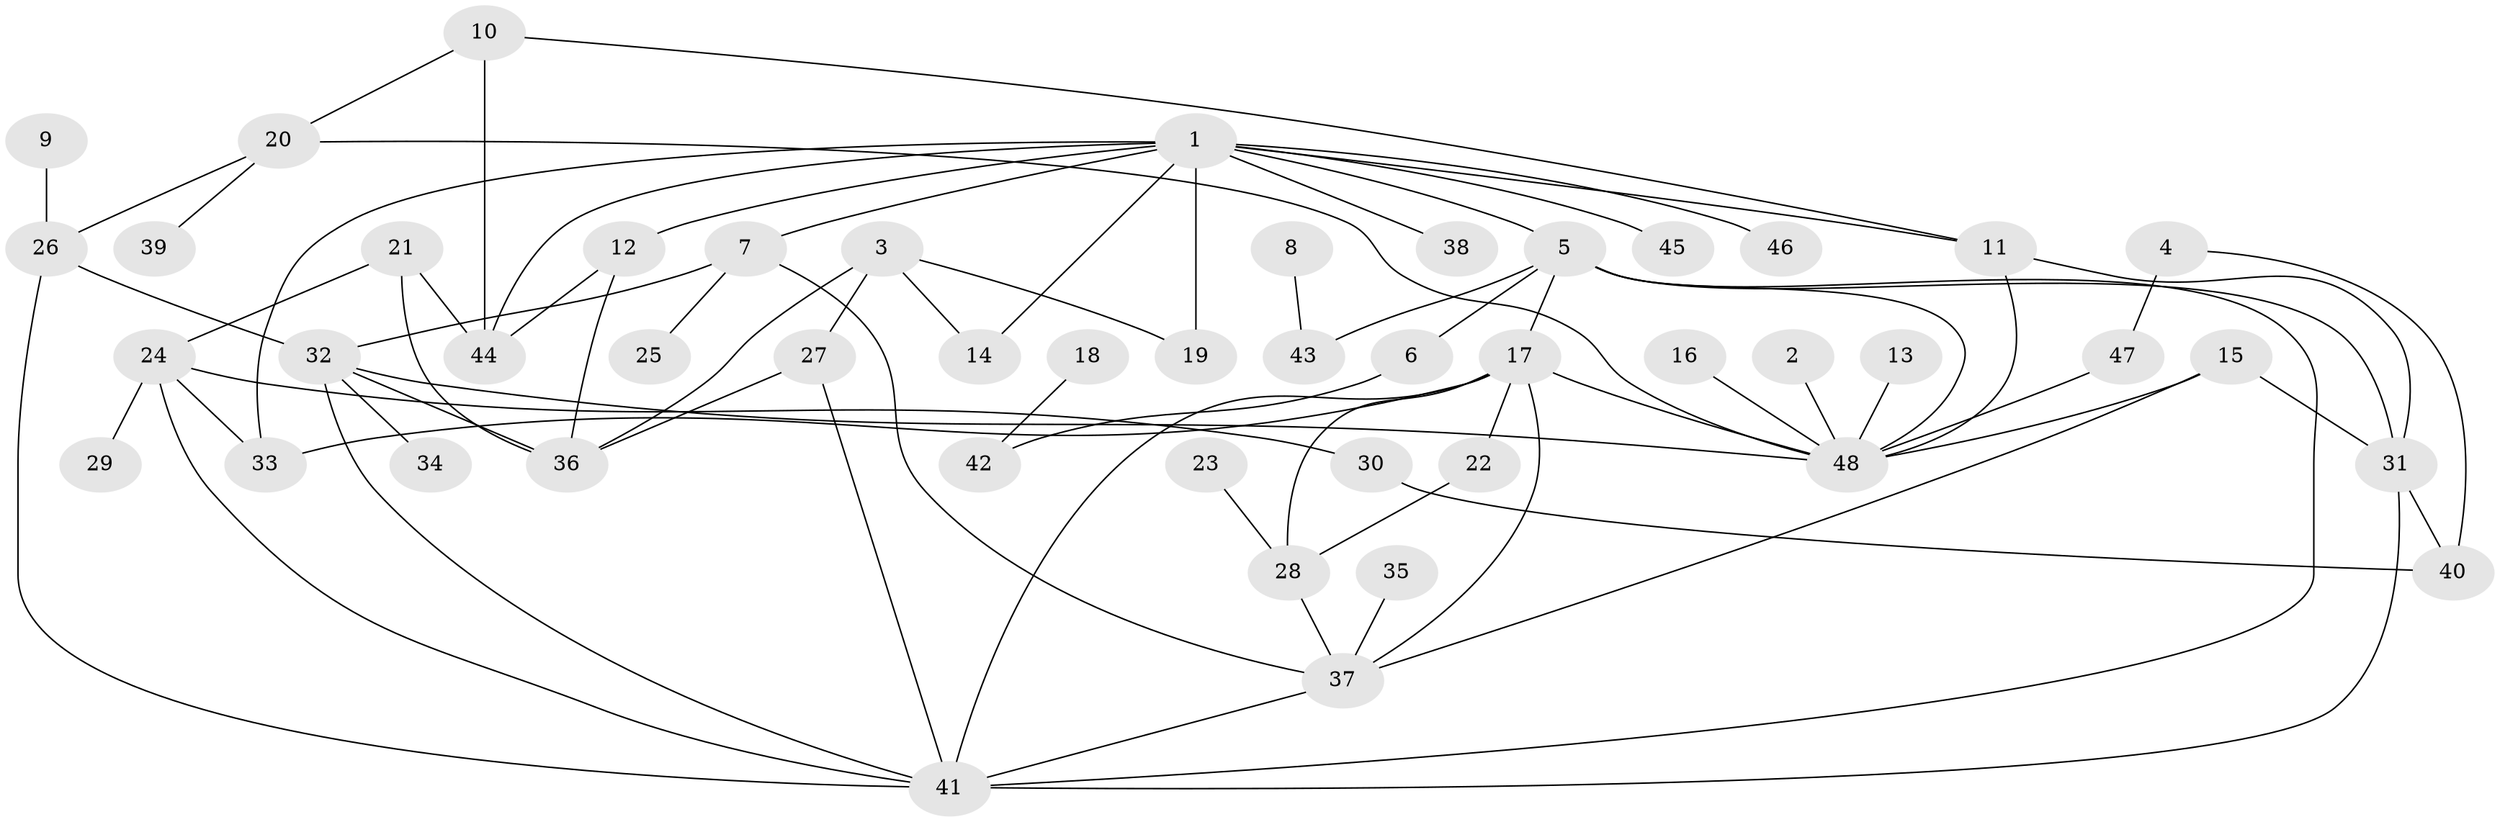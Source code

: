 // original degree distribution, {8: 0.010526315789473684, 7: 0.031578947368421054, 4: 0.12631578947368421, 3: 0.18947368421052632, 5: 0.08421052631578947, 2: 0.29473684210526313, 1: 0.2631578947368421}
// Generated by graph-tools (version 1.1) at 2025/49/03/09/25 03:49:17]
// undirected, 48 vertices, 76 edges
graph export_dot {
graph [start="1"]
  node [color=gray90,style=filled];
  1;
  2;
  3;
  4;
  5;
  6;
  7;
  8;
  9;
  10;
  11;
  12;
  13;
  14;
  15;
  16;
  17;
  18;
  19;
  20;
  21;
  22;
  23;
  24;
  25;
  26;
  27;
  28;
  29;
  30;
  31;
  32;
  33;
  34;
  35;
  36;
  37;
  38;
  39;
  40;
  41;
  42;
  43;
  44;
  45;
  46;
  47;
  48;
  1 -- 5 [weight=1.0];
  1 -- 7 [weight=1.0];
  1 -- 11 [weight=1.0];
  1 -- 12 [weight=1.0];
  1 -- 14 [weight=1.0];
  1 -- 19 [weight=1.0];
  1 -- 33 [weight=1.0];
  1 -- 38 [weight=1.0];
  1 -- 44 [weight=1.0];
  1 -- 45 [weight=1.0];
  1 -- 46 [weight=1.0];
  2 -- 48 [weight=1.0];
  3 -- 14 [weight=1.0];
  3 -- 19 [weight=1.0];
  3 -- 27 [weight=1.0];
  3 -- 36 [weight=1.0];
  4 -- 40 [weight=1.0];
  4 -- 47 [weight=1.0];
  5 -- 6 [weight=1.0];
  5 -- 17 [weight=1.0];
  5 -- 31 [weight=1.0];
  5 -- 41 [weight=1.0];
  5 -- 43 [weight=1.0];
  5 -- 48 [weight=1.0];
  6 -- 42 [weight=1.0];
  7 -- 25 [weight=1.0];
  7 -- 32 [weight=1.0];
  7 -- 37 [weight=1.0];
  8 -- 43 [weight=1.0];
  9 -- 26 [weight=1.0];
  10 -- 11 [weight=1.0];
  10 -- 20 [weight=1.0];
  10 -- 44 [weight=1.0];
  11 -- 31 [weight=1.0];
  11 -- 48 [weight=1.0];
  12 -- 36 [weight=1.0];
  12 -- 44 [weight=1.0];
  13 -- 48 [weight=1.0];
  15 -- 31 [weight=1.0];
  15 -- 37 [weight=1.0];
  15 -- 48 [weight=1.0];
  16 -- 48 [weight=1.0];
  17 -- 22 [weight=1.0];
  17 -- 28 [weight=1.0];
  17 -- 33 [weight=1.0];
  17 -- 37 [weight=1.0];
  17 -- 41 [weight=1.0];
  17 -- 48 [weight=1.0];
  18 -- 42 [weight=1.0];
  20 -- 26 [weight=1.0];
  20 -- 39 [weight=1.0];
  20 -- 48 [weight=1.0];
  21 -- 24 [weight=1.0];
  21 -- 36 [weight=1.0];
  21 -- 44 [weight=1.0];
  22 -- 28 [weight=1.0];
  23 -- 28 [weight=1.0];
  24 -- 29 [weight=1.0];
  24 -- 30 [weight=1.0];
  24 -- 33 [weight=1.0];
  24 -- 41 [weight=1.0];
  26 -- 32 [weight=1.0];
  26 -- 41 [weight=1.0];
  27 -- 36 [weight=1.0];
  27 -- 41 [weight=1.0];
  28 -- 37 [weight=1.0];
  30 -- 40 [weight=1.0];
  31 -- 40 [weight=1.0];
  31 -- 41 [weight=1.0];
  32 -- 34 [weight=2.0];
  32 -- 36 [weight=1.0];
  32 -- 41 [weight=1.0];
  32 -- 48 [weight=1.0];
  35 -- 37 [weight=1.0];
  37 -- 41 [weight=1.0];
  47 -- 48 [weight=1.0];
}
